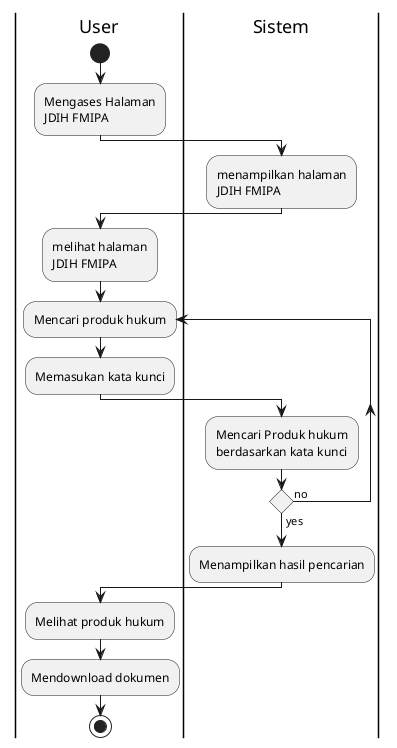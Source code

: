 @startuml

|User|
start
:Mengases Halaman
JDIH FMIPA;
|Sistem|
:menampilkan halaman
JDIH FMIPA;
|User|
:melihat halaman
JDIH FMIPA;

repeat :Mencari produk hukum;

:Memasukan kata kunci;
|User|
|Sistem|

:Mencari Produk hukum
berdasarkan kata kunci;
repeat  while () is (no) not (yes)
:Menampilkan hasil pencarian;
|User|
:Melihat produk hukum;

:Mendownload dokumen;

stop
@enduml

